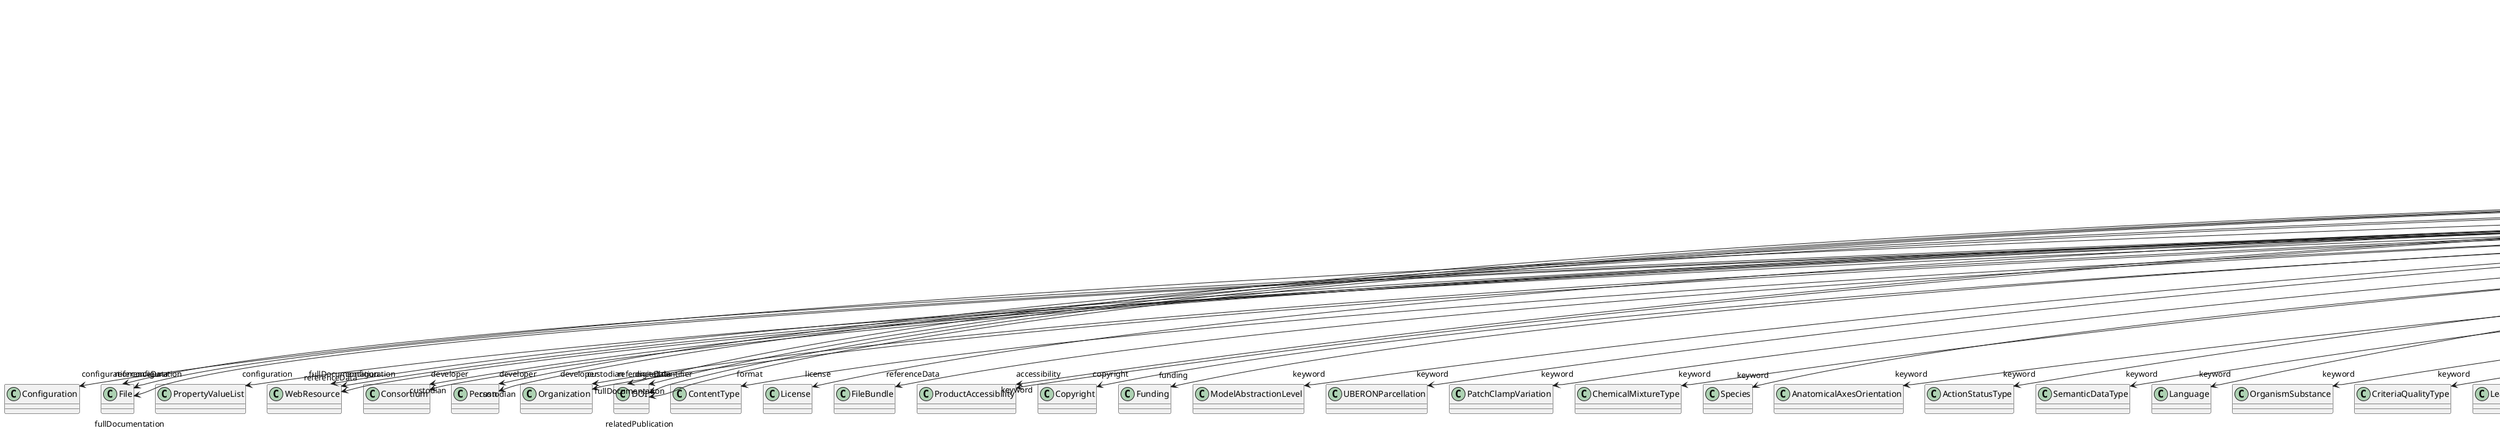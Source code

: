 @startuml
class ValidationTestVersion {
+configuration
+developer
+digitalIdentifier
+entryPoint
+format
+isAlternativeVersionOf
+isNewVersionOf
+license
+referenceData
+accessibility
+copyright
+custodian
+description
+fullDocumentation
+fullName
+funding
+homepage
+howToCite
+keyword
+otherContribution
+relatedPublication
+releaseDate
+repository
+shortName
+supportChannel
+versionIdentifier
+versionInnovation

}
ValidationTestVersion -d-> "configuration" Configuration
ValidationTestVersion -d-> "configuration" File
ValidationTestVersion -d-> "configuration" PropertyValueList
ValidationTestVersion -d-> "configuration" WebResource
ValidationTestVersion -d-> "developer" Consortium
ValidationTestVersion -d-> "developer" Person
ValidationTestVersion -d-> "developer" Organization
ValidationTestVersion -d-> "digitalIdentifier" DOI
ValidationTestVersion -d-> "format" ContentType
ValidationTestVersion -d-> "isAlternativeVersionOf" ValidationTestVersion
ValidationTestVersion -d-> "isNewVersionOf" ValidationTestVersion
ValidationTestVersion -d-> "license" License
ValidationTestVersion -d-> "referenceData" DOI
ValidationTestVersion -d-> "referenceData" File
ValidationTestVersion -d-> "referenceData" FileBundle
ValidationTestVersion -d-> "referenceData" WebResource
ValidationTestVersion -d-> "accessibility" ProductAccessibility
ValidationTestVersion -d-> "copyright" Copyright
ValidationTestVersion -d-> "custodian" Consortium
ValidationTestVersion -d-> "custodian" Person
ValidationTestVersion -d-> "custodian" Organization
ValidationTestVersion -d-> "fullDocumentation" DOI
ValidationTestVersion -d-> "fullDocumentation" File
ValidationTestVersion -d-> "fullDocumentation" WebResource
ValidationTestVersion -d-> "funding" Funding
ValidationTestVersion -d-> "keyword" ModelAbstractionLevel
ValidationTestVersion -d-> "keyword" UBERONParcellation
ValidationTestVersion -d-> "keyword" PatchClampVariation
ValidationTestVersion -d-> "keyword" ChemicalMixtureType
ValidationTestVersion -d-> "keyword" Species
ValidationTestVersion -d-> "keyword" AnatomicalAxesOrientation
ValidationTestVersion -d-> "keyword" ActionStatusType
ValidationTestVersion -d-> "keyword" SemanticDataType
ValidationTestVersion -d-> "keyword" Language
ValidationTestVersion -d-> "keyword" OrganismSubstance
ValidationTestVersion -d-> "keyword" CriteriaQualityType
ValidationTestVersion -d-> "keyword" LearningResourceType
ValidationTestVersion -d-> "keyword" Laterality
ValidationTestVersion -d-> "keyword" Service
ValidationTestVersion -d-> "keyword" ProductAccessibility
ValidationTestVersion -d-> "keyword" BiologicalSex
ValidationTestVersion -d-> "keyword" OrganismSystem
ValidationTestVersion -d-> "keyword" EthicsAssessment
ValidationTestVersion -d-> "keyword" AgeCategory
ValidationTestVersion -d-> "keyword" AuditoryStimulusType
ValidationTestVersion -d-> "keyword" BiologicalOrder
ValidationTestVersion -d-> "keyword" Organ
ValidationTestVersion -d-> "keyword" OlfactoryStimulusType
ValidationTestVersion -d-> "keyword" ModelScope
ValidationTestVersion -d-> "keyword" SoftwareFeature
ValidationTestVersion -d-> "keyword" AnnotationType
ValidationTestVersion -d-> "keyword" SubcellularEntity
ValidationTestVersion -d-> "keyword" OperatingDevice
ValidationTestVersion -d-> "keyword" AnatomicalIdentificationType
ValidationTestVersion -d-> "keyword" StimulationTechnique
ValidationTestVersion -d-> "keyword" FileBundleGrouping
ValidationTestVersion -d-> "keyword" Colormap
ValidationTestVersion -d-> "keyword" GustatoryStimulusType
ValidationTestVersion -d-> "keyword" ProgrammingLanguage
ValidationTestVersion -d-> "keyword" DeviceType
ValidationTestVersion -d-> "keyword" DiseaseModel
ValidationTestVersion -d-> "keyword" OpticalStimulusType
ValidationTestVersion -d-> "keyword" FileUsageRole
ValidationTestVersion -d-> "keyword" AnatomicalPlane
ValidationTestVersion -d-> "keyword" AtlasType
ValidationTestVersion -d-> "keyword" CellCultureType
ValidationTestVersion -d-> "keyword" Terminology
ValidationTestVersion -d-> "keyword" CranialWindowConstructionType
ValidationTestVersion -d-> "keyword" AnalysisTechnique
ValidationTestVersion -d-> "keyword" CranialWindowReinforcementType
ValidationTestVersion -d-> "keyword" EducationalLevel
ValidationTestVersion -d-> "keyword" VisualStimulusType
ValidationTestVersion -d-> "keyword" SubjectAttribute
ValidationTestVersion -d-> "keyword" AnnotationCriteriaType
ValidationTestVersion -d-> "keyword" DataType
ValidationTestVersion -d-> "keyword" TissueSampleType
ValidationTestVersion -d-> "keyword" BiologicalProcess
ValidationTestVersion -d-> "keyword" UnitOfMeasurement
ValidationTestVersion -d-> "keyword" SoftwareApplicationCategory
ValidationTestVersion -d-> "keyword" MolecularEntity
ValidationTestVersion -d-> "keyword" TactileStimulusType
ValidationTestVersion -d-> "keyword" BreedingType
ValidationTestVersion -d-> "keyword" CellType
ValidationTestVersion -d-> "keyword" StimulationApproach
ValidationTestVersion -d-> "keyword" TermSuggestion
ValidationTestVersion -d-> "keyword" MetaDataModelType
ValidationTestVersion -d-> "keyword" PreparationType
ValidationTestVersion -d-> "keyword" FileRepositoryType
ValidationTestVersion -d-> "keyword" Handedness
ValidationTestVersion -d-> "keyword" SetupType
ValidationTestVersion -d-> "keyword" OperatingSystem
ValidationTestVersion -d-> "keyword" Disease
ValidationTestVersion -d-> "keyword" DifferenceMeasure
ValidationTestVersion -d-> "keyword" MeasuredQuantity
ValidationTestVersion -d-> "keyword" QualitativeOverlap
ValidationTestVersion -d-> "keyword" TypeOfUncertainty
ValidationTestVersion -d-> "keyword" GeneticStrainType
ValidationTestVersion -d-> "keyword" ContributionType
ValidationTestVersion -d-> "keyword" Technique
ValidationTestVersion -d-> "keyword" ExperimentalApproach
ValidationTestVersion -d-> "keyword" TissueSampleAttribute
ValidationTestVersion -d-> "keyword" ElectricalStimulusType
ValidationTestVersion -d-> "keyword" MeasuredSignalType
ValidationTestVersion -d-> "otherContribution" Contribution
ValidationTestVersion -d-> "relatedPublication" ScholarlyArticle
ValidationTestVersion -d-> "relatedPublication" Chapter
ValidationTestVersion -d-> "relatedPublication" Book
ValidationTestVersion -d-> "relatedPublication" ISSN
ValidationTestVersion -d-> "relatedPublication" HANDLE
ValidationTestVersion -d-> "relatedPublication" ISBN
ValidationTestVersion -d-> "relatedPublication" DOI
ValidationTestVersion -d-> "repository" FileRepository

@enduml